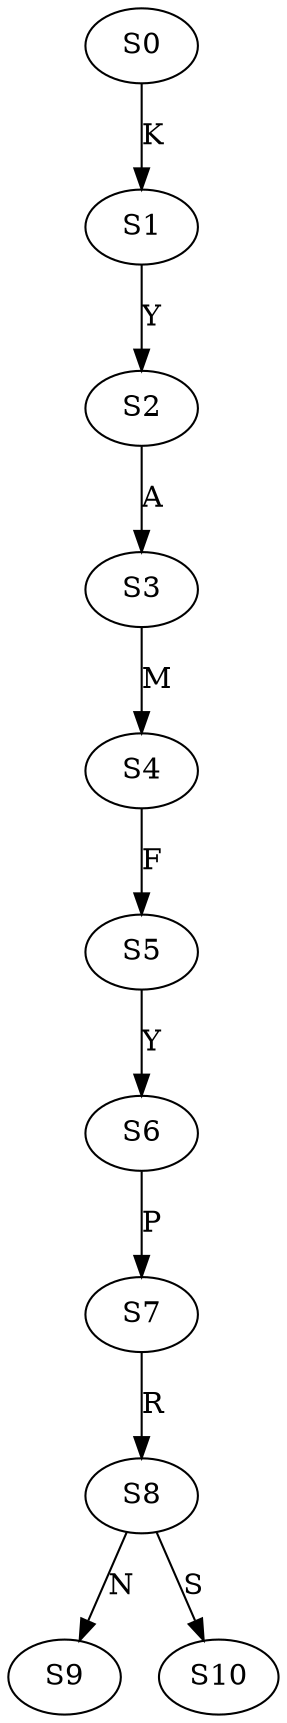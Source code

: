 strict digraph  {
	S0 -> S1 [ label = K ];
	S1 -> S2 [ label = Y ];
	S2 -> S3 [ label = A ];
	S3 -> S4 [ label = M ];
	S4 -> S5 [ label = F ];
	S5 -> S6 [ label = Y ];
	S6 -> S7 [ label = P ];
	S7 -> S8 [ label = R ];
	S8 -> S9 [ label = N ];
	S8 -> S10 [ label = S ];
}
